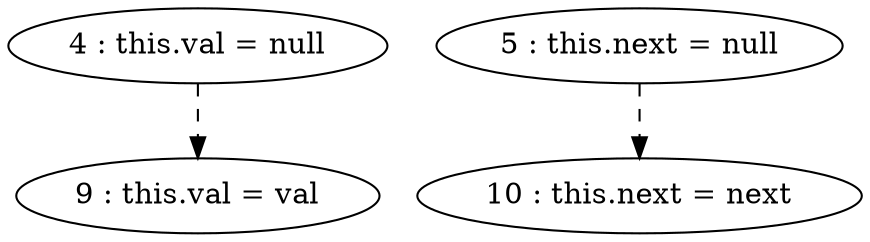 digraph G {
"4 : this.val = null"
"4 : this.val = null" -> "9 : this.val = val" [style=dashed]
"5 : this.next = null"
"5 : this.next = null" -> "10 : this.next = next" [style=dashed]
"9 : this.val = val"
"10 : this.next = next"
}